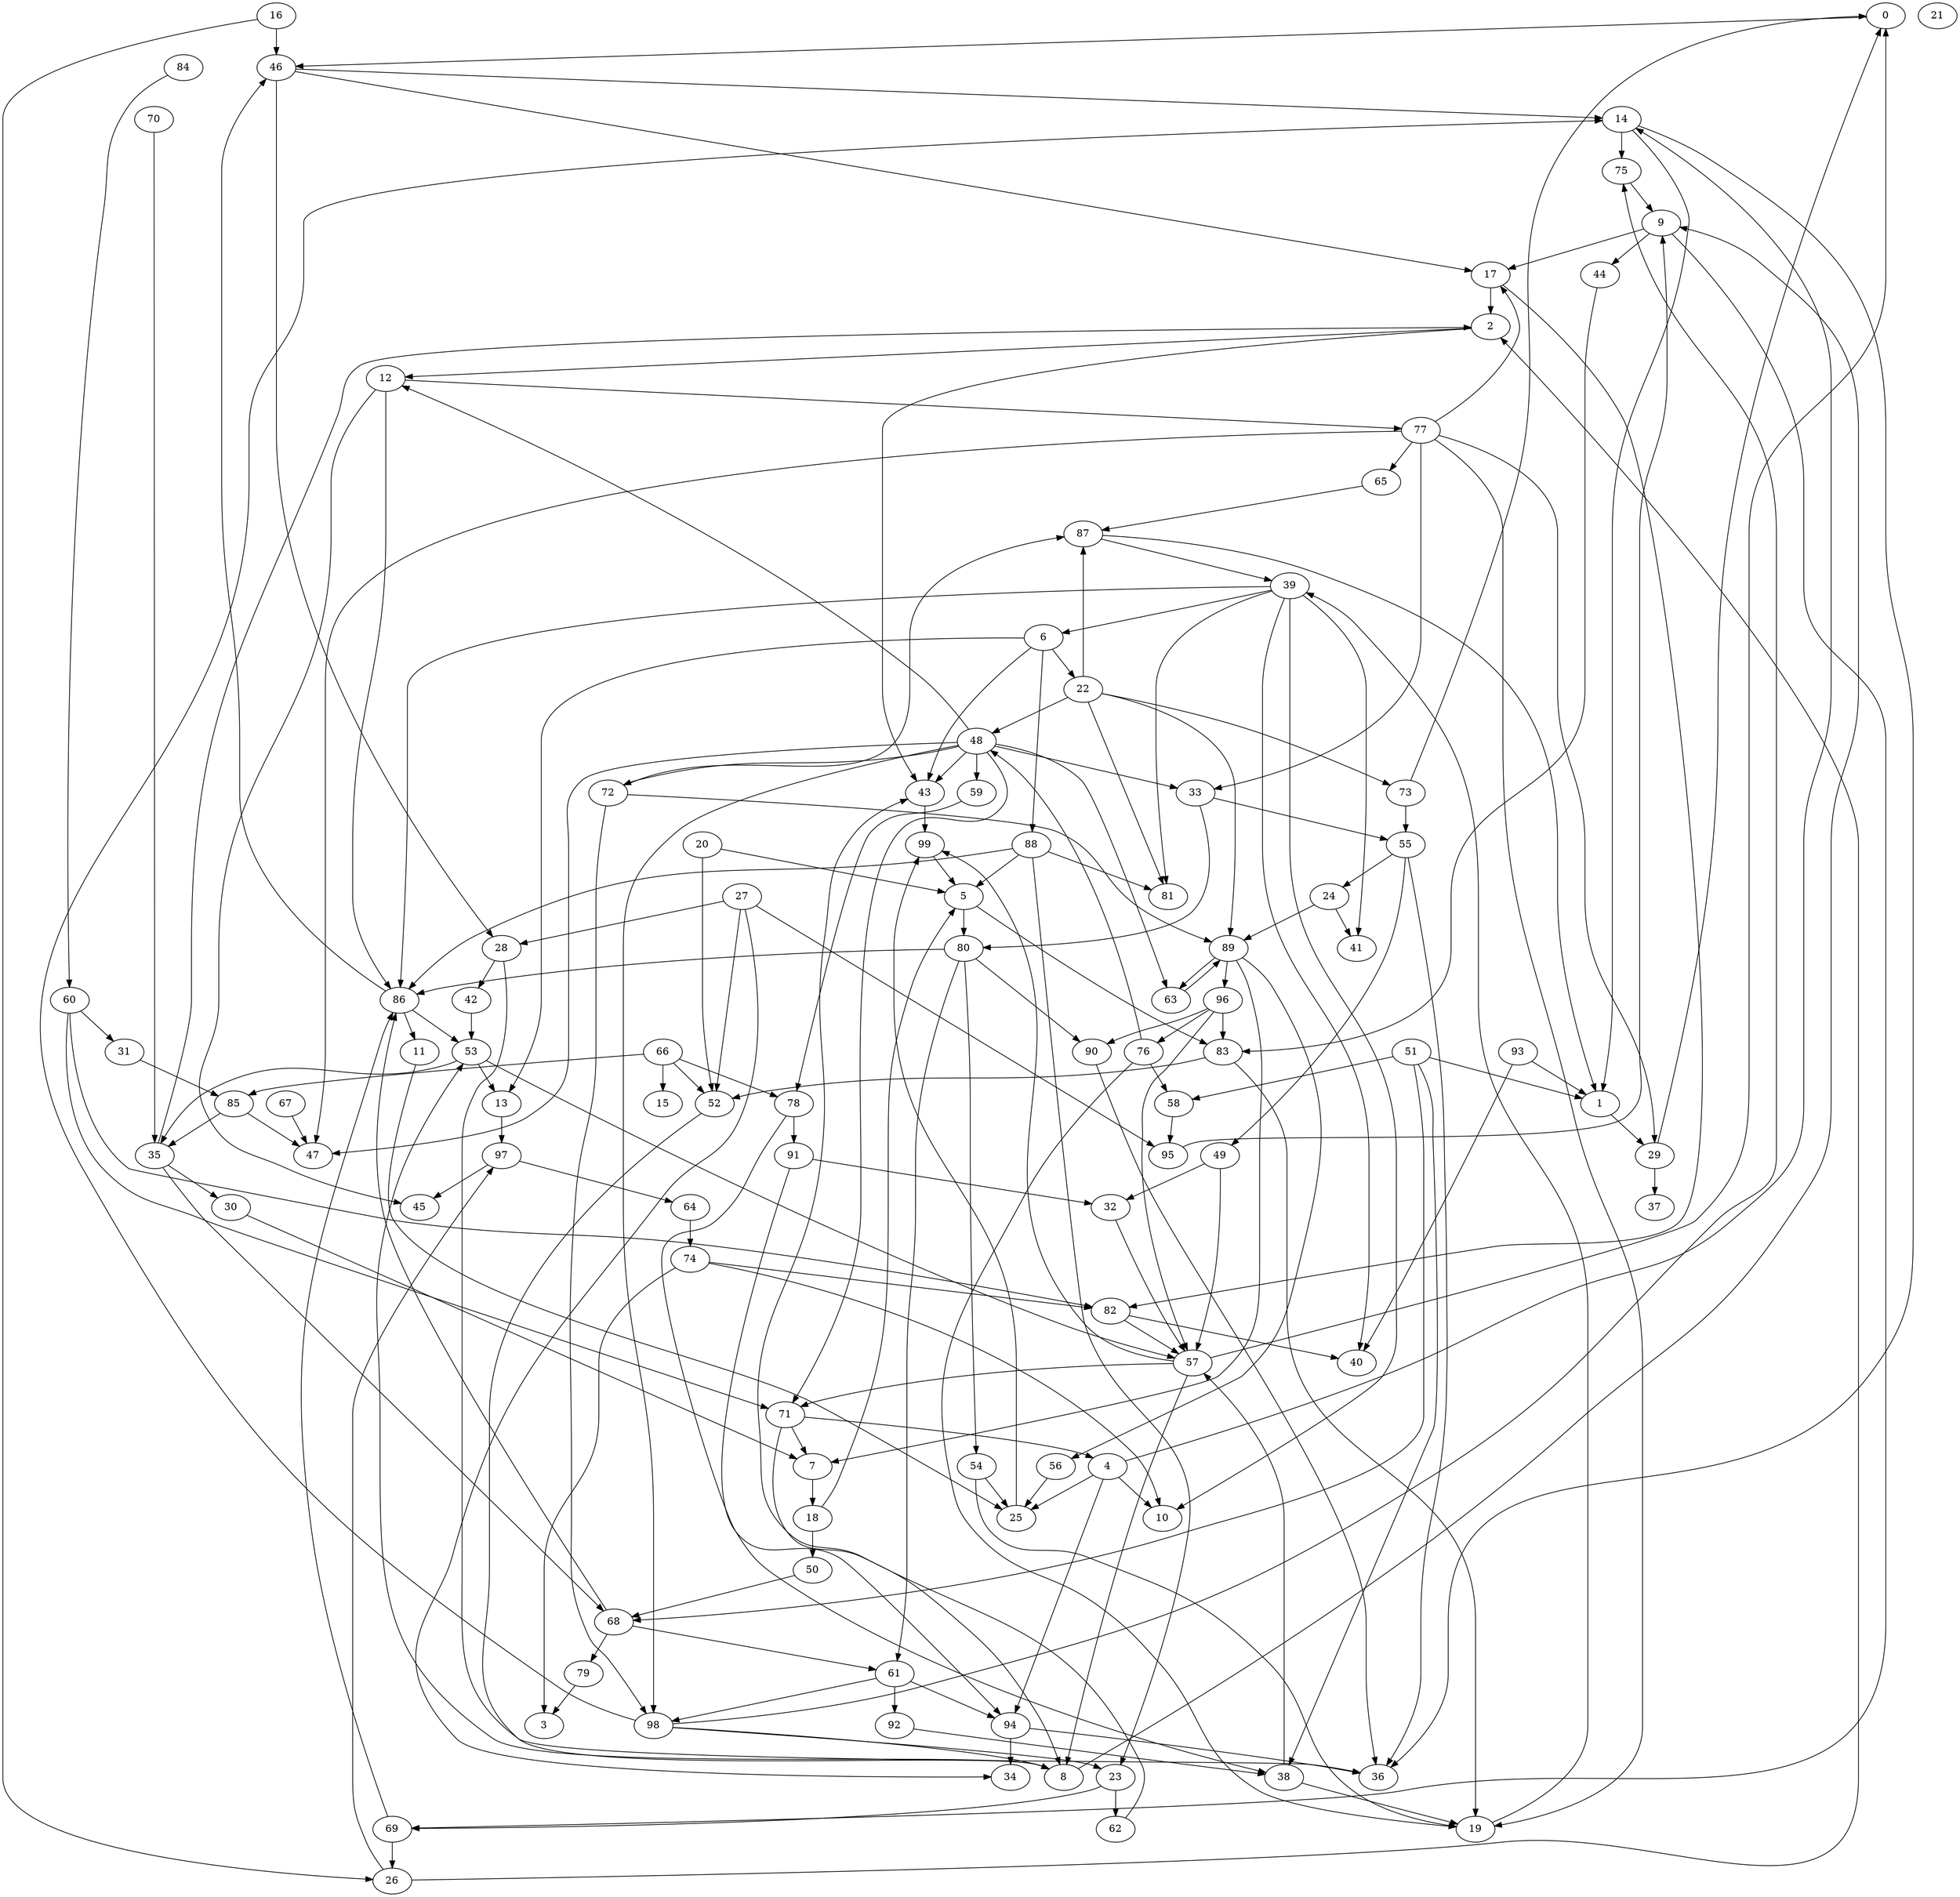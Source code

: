 strict digraph "" {
	0 -> 46	[weight=1];
	1 -> 29	[weight=3];
	2 -> 12	[weight=6];
	2 -> 43	[weight=2];
	4 -> 10	[weight=8];
	4 -> 14	[weight=3];
	4 -> 25	[weight=2];
	4 -> 94	[weight=8];
	5 -> 80	[weight=9];
	5 -> 83	[weight=7];
	6 -> 13	[weight=2];
	6 -> 22	[weight=3];
	6 -> 43	[weight=8];
	6 -> 88	[weight=2];
	7 -> 18	[weight=6];
	8 -> 9	[weight=10];
	8 -> 53	[weight=0];
	9 -> 17	[weight=5];
	9 -> 44	[weight=10];
	9 -> 69	[weight=0];
	11 -> 25	[weight=0];
	12 -> 45	[weight=7];
	12 -> 77	[weight=4];
	12 -> 86	[weight=5];
	13 -> 97	[weight=1];
	14 -> 1	[weight=4];
	14 -> 36	[weight=0];
	14 -> 75	[weight=10];
	16 -> 26	[weight=2];
	16 -> 46	[weight=8];
	17 -> 2	[weight=5];
	17 -> 82	[weight=8];
	18 -> 5	[weight=0];
	18 -> 50	[weight=10];
	19 -> 39	[weight=7];
	20 -> 5	[weight=4];
	20 -> 52	[weight=5];
	21;
	22 -> 48	[weight=6];
	22 -> 73	[weight=0];
	22 -> 81	[weight=3];
	22 -> 87	[weight=5];
	22 -> 89	[weight=3];
	23 -> 62	[weight=10];
	23 -> 69	[weight=2];
	24 -> 41	[weight=6];
	24 -> 89	[weight=6];
	25 -> 99	[weight=10];
	26 -> 2	[weight=9];
	26 -> 97	[weight=9];
	27 -> 28	[weight=1];
	27 -> 34	[weight=4];
	27 -> 52	[weight=10];
	27 -> 95	[weight=6];
	28 -> 36	[weight=8];
	28 -> 42	[weight=5];
	29 -> 0	[weight=0];
	29 -> 37	[weight=7];
	30 -> 7	[weight=2];
	31 -> 85	[weight=0];
	32 -> 57	[weight=1];
	33 -> 55	[weight=6];
	33 -> 80	[weight=7];
	35 -> 2	[weight=4];
	35 -> 30	[weight=5];
	35 -> 68	[weight=2];
	38 -> 19	[weight=6];
	38 -> 57	[weight=5];
	39 -> 6	[weight=8];
	39 -> 10	[weight=8];
	39 -> 40	[weight=2];
	39 -> 41	[weight=8];
	39 -> 81	[weight=5];
	39 -> 86	[weight=1];
	42 -> 53	[weight=1];
	43 -> 99	[weight=7];
	44 -> 83	[weight=5];
	46 -> 14	[weight=3];
	46 -> 17	[weight=9];
	46 -> 28	[weight=10];
	48 -> 12	[weight=0];
	48 -> 33	[weight=2];
	48 -> 43	[weight=5];
	48 -> 47	[weight=5];
	48 -> 59	[weight=10];
	48 -> 63	[weight=5];
	48 -> 71	[weight=1];
	48 -> 72	[weight=3];
	48 -> 98	[weight=10];
	49 -> 32	[weight=7];
	49 -> 57	[weight=6];
	50 -> 68	[weight=6];
	51 -> 1	[weight=5];
	51 -> 38	[weight=1];
	51 -> 58	[weight=4];
	51 -> 68	[weight=7];
	52 -> 8	[weight=2];
	53 -> 13	[weight=9];
	53 -> 35	[weight=1];
	53 -> 57	[weight=2];
	54 -> 19	[weight=3];
	54 -> 25	[weight=9];
	55 -> 24	[weight=0];
	55 -> 36	[weight=1];
	55 -> 49	[weight=10];
	56 -> 25	[weight=10];
	57 -> 0	[weight=9];
	57 -> 8	[weight=10];
	57 -> 71	[weight=0];
	57 -> 99	[weight=5];
	58 -> 95	[weight=4];
	59 -> 78	[weight=0];
	60 -> 31	[weight=6];
	60 -> 71	[weight=10];
	60 -> 82	[weight=1];
	61 -> 92	[weight=8];
	61 -> 94	[weight=0];
	61 -> 98	[weight=0];
	62 -> 43	[weight=3];
	63 -> 89	[weight=6];
	64 -> 74	[weight=4];
	65 -> 87	[weight=0];
	66 -> 15	[weight=9];
	66 -> 52	[weight=9];
	66 -> 78	[weight=3];
	66 -> 85	[weight=7];
	67 -> 47	[weight=3];
	68 -> 61	[weight=10];
	68 -> 79	[weight=1];
	68 -> 86	[weight=2];
	69 -> 26	[weight=4];
	69 -> 86	[weight=1];
	70 -> 35	[weight=0];
	71 -> 4	[weight=2];
	71 -> 7	[weight=3];
	71 -> 8	[weight=5];
	72 -> 87	[weight=10];
	72 -> 89	[weight=4];
	72 -> 98	[weight=6];
	73 -> 0	[weight=0];
	73 -> 55	[weight=10];
	74 -> 3	[weight=10];
	74 -> 10	[weight=6];
	74 -> 82	[weight=0];
	75 -> 9	[weight=1];
	76 -> 19	[weight=9];
	76 -> 48	[weight=4];
	76 -> 58	[weight=1];
	77 -> 17	[weight=0];
	77 -> 19	[weight=8];
	77 -> 29	[weight=5];
	77 -> 33	[weight=3];
	77 -> 47	[weight=4];
	77 -> 65	[weight=7];
	78 -> 38	[weight=0];
	78 -> 91	[weight=1];
	79 -> 3	[weight=1];
	80 -> 54	[weight=8];
	80 -> 61	[weight=5];
	80 -> 86	[weight=0];
	80 -> 90	[weight=3];
	82 -> 40	[weight=6];
	82 -> 57	[weight=0];
	83 -> 19	[weight=10];
	83 -> 52	[weight=9];
	84 -> 60	[weight=0];
	85 -> 35	[weight=9];
	85 -> 47	[weight=4];
	86 -> 11	[weight=5];
	86 -> 46	[weight=8];
	86 -> 53	[weight=8];
	87 -> 1	[weight=6];
	87 -> 39	[weight=5];
	88 -> 5	[weight=3];
	88 -> 23	[weight=7];
	88 -> 81	[weight=5];
	88 -> 86	[weight=4];
	89 -> 7	[weight=9];
	89 -> 56	[weight=6];
	89 -> 63	[weight=9];
	89 -> 96	[weight=5];
	90 -> 36	[weight=1];
	91 -> 32	[weight=4];
	91 -> 94	[weight=2];
	92 -> 38	[weight=7];
	93 -> 1	[weight=7];
	93 -> 40	[weight=9];
	94 -> 34	[weight=9];
	94 -> 36	[weight=5];
	95 -> 9	[weight=8];
	96 -> 57	[weight=1];
	96 -> 76	[weight=8];
	96 -> 83	[weight=2];
	96 -> 90	[weight=7];
	97 -> 45	[weight=2];
	97 -> 64	[weight=7];
	98 -> 8	[weight=10];
	98 -> 14	[weight=7];
	98 -> 23	[weight=6];
	98 -> 75	[weight=5];
	99 -> 5	[weight=9];
}
